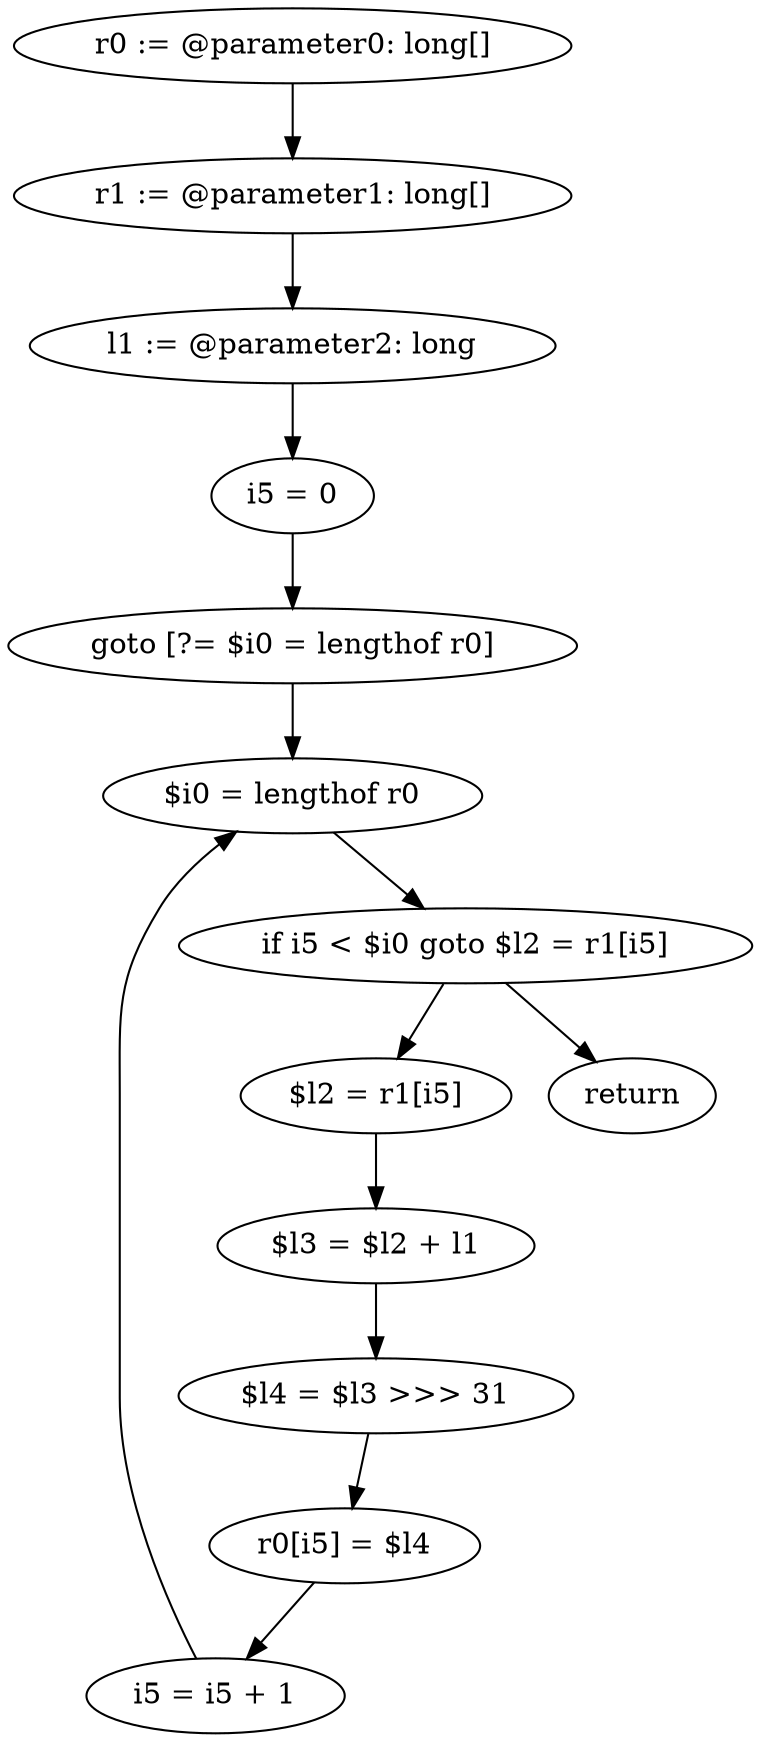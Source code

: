 digraph "unitGraph" {
    "r0 := @parameter0: long[]"
    "r1 := @parameter1: long[]"
    "l1 := @parameter2: long"
    "i5 = 0"
    "goto [?= $i0 = lengthof r0]"
    "$l2 = r1[i5]"
    "$l3 = $l2 + l1"
    "$l4 = $l3 >>> 31"
    "r0[i5] = $l4"
    "i5 = i5 + 1"
    "$i0 = lengthof r0"
    "if i5 < $i0 goto $l2 = r1[i5]"
    "return"
    "r0 := @parameter0: long[]"->"r1 := @parameter1: long[]";
    "r1 := @parameter1: long[]"->"l1 := @parameter2: long";
    "l1 := @parameter2: long"->"i5 = 0";
    "i5 = 0"->"goto [?= $i0 = lengthof r0]";
    "goto [?= $i0 = lengthof r0]"->"$i0 = lengthof r0";
    "$l2 = r1[i5]"->"$l3 = $l2 + l1";
    "$l3 = $l2 + l1"->"$l4 = $l3 >>> 31";
    "$l4 = $l3 >>> 31"->"r0[i5] = $l4";
    "r0[i5] = $l4"->"i5 = i5 + 1";
    "i5 = i5 + 1"->"$i0 = lengthof r0";
    "$i0 = lengthof r0"->"if i5 < $i0 goto $l2 = r1[i5]";
    "if i5 < $i0 goto $l2 = r1[i5]"->"return";
    "if i5 < $i0 goto $l2 = r1[i5]"->"$l2 = r1[i5]";
}
